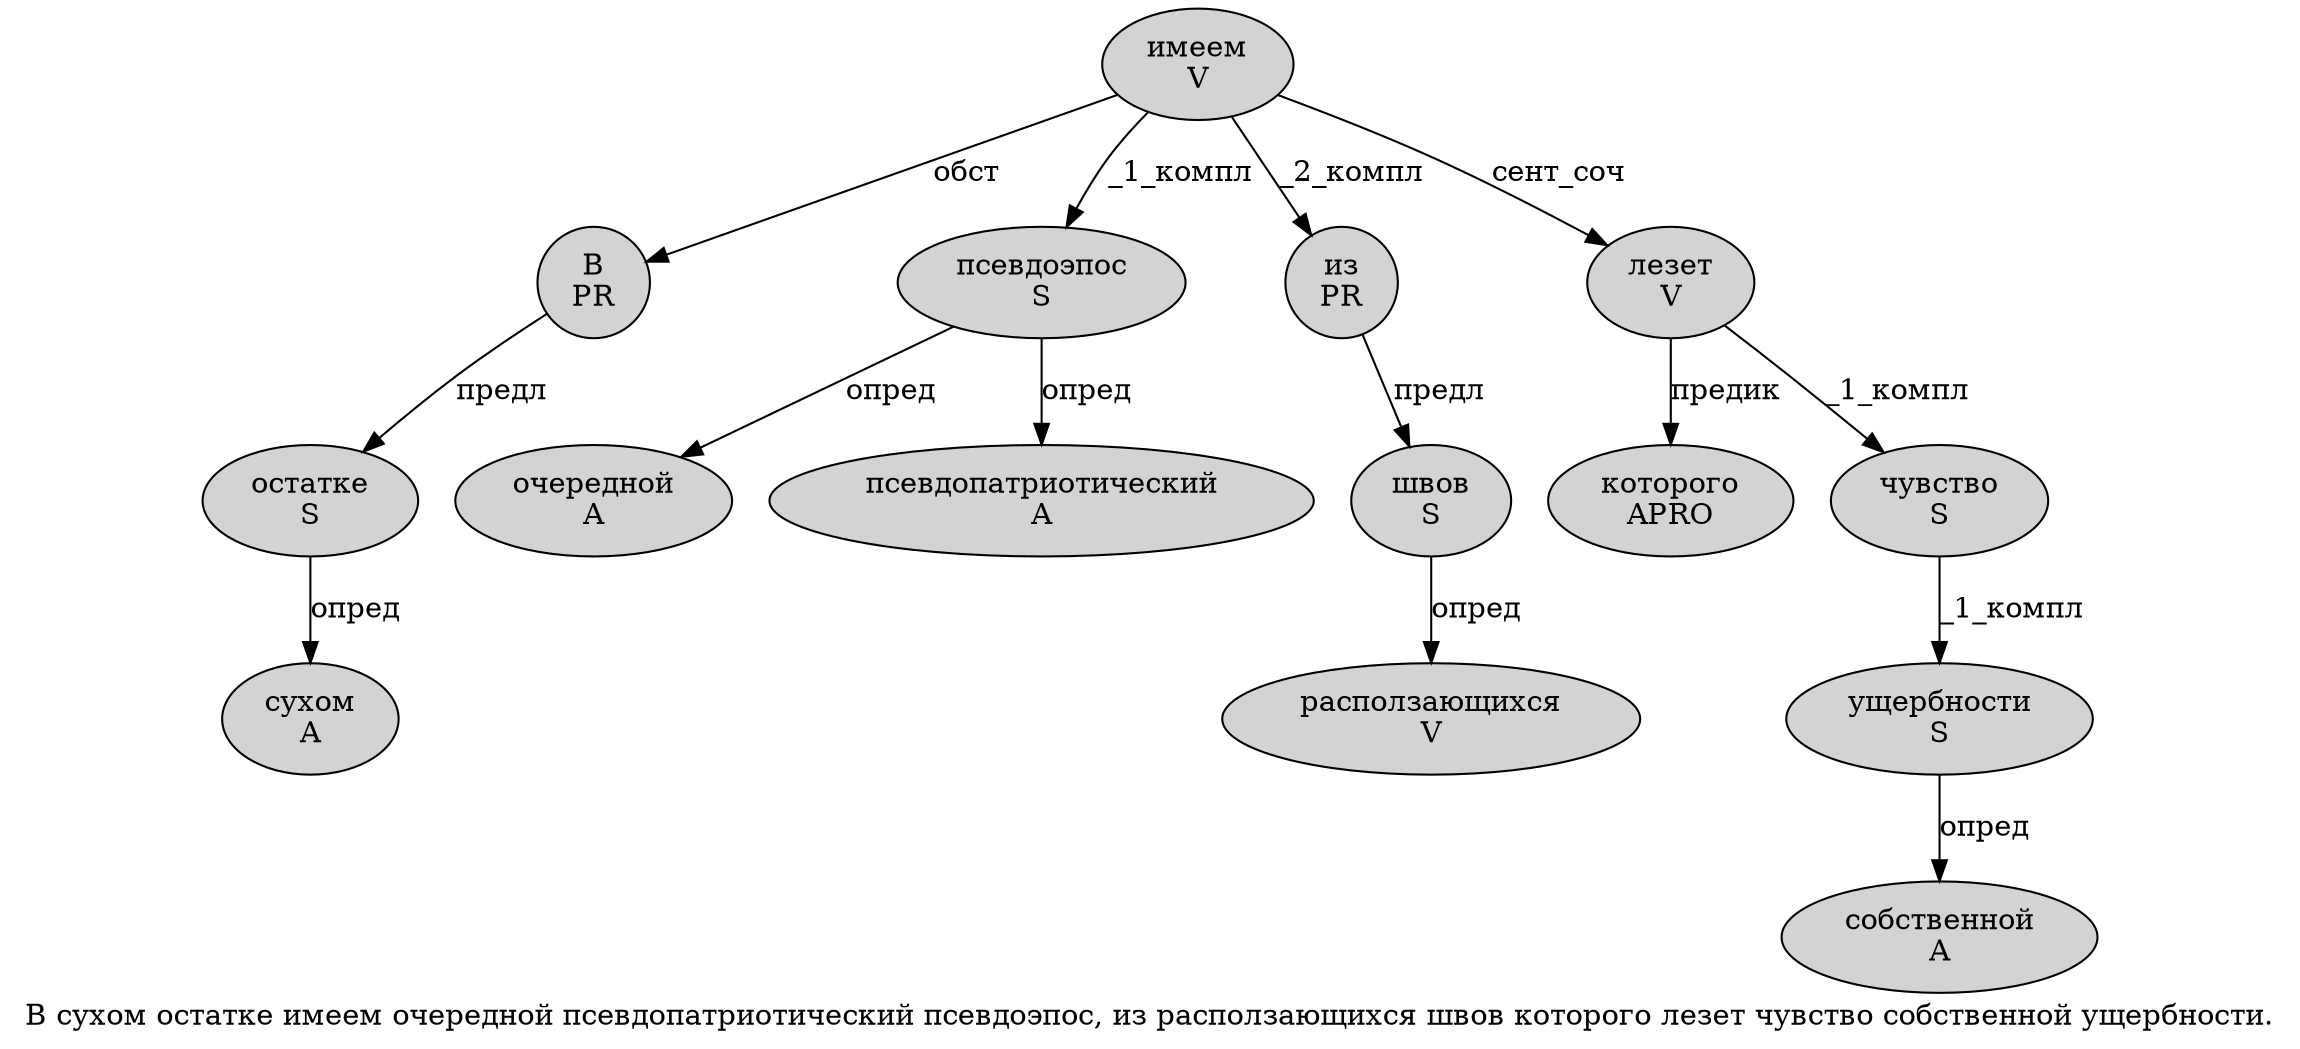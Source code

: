 digraph SENTENCE_3578 {
	graph [label="В сухом остатке имеем очередной псевдопатриотический псевдоэпос, из расползающихся швов которого лезет чувство собственной ущербности."]
	node [style=filled]
		0 [label="В
PR" color="" fillcolor=lightgray penwidth=1 shape=ellipse]
		1 [label="сухом
A" color="" fillcolor=lightgray penwidth=1 shape=ellipse]
		2 [label="остатке
S" color="" fillcolor=lightgray penwidth=1 shape=ellipse]
		3 [label="имеем
V" color="" fillcolor=lightgray penwidth=1 shape=ellipse]
		4 [label="очередной
A" color="" fillcolor=lightgray penwidth=1 shape=ellipse]
		5 [label="псевдопатриотический
A" color="" fillcolor=lightgray penwidth=1 shape=ellipse]
		6 [label="псевдоэпос
S" color="" fillcolor=lightgray penwidth=1 shape=ellipse]
		8 [label="из
PR" color="" fillcolor=lightgray penwidth=1 shape=ellipse]
		9 [label="расползающихся
V" color="" fillcolor=lightgray penwidth=1 shape=ellipse]
		10 [label="швов
S" color="" fillcolor=lightgray penwidth=1 shape=ellipse]
		11 [label="которого
APRO" color="" fillcolor=lightgray penwidth=1 shape=ellipse]
		12 [label="лезет
V" color="" fillcolor=lightgray penwidth=1 shape=ellipse]
		13 [label="чувство
S" color="" fillcolor=lightgray penwidth=1 shape=ellipse]
		14 [label="собственной
A" color="" fillcolor=lightgray penwidth=1 shape=ellipse]
		15 [label="ущербности
S" color="" fillcolor=lightgray penwidth=1 shape=ellipse]
			8 -> 10 [label="предл"]
			15 -> 14 [label="опред"]
			10 -> 9 [label="опред"]
			6 -> 4 [label="опред"]
			6 -> 5 [label="опред"]
			13 -> 15 [label="_1_компл"]
			2 -> 1 [label="опред"]
			0 -> 2 [label="предл"]
			12 -> 11 [label="предик"]
			12 -> 13 [label="_1_компл"]
			3 -> 0 [label="обст"]
			3 -> 6 [label="_1_компл"]
			3 -> 8 [label="_2_компл"]
			3 -> 12 [label="сент_соч"]
}